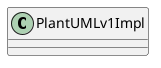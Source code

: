 @startuml
'Copyright 2020 Maarten Mulders
'
'Licensed under the Apache License, Version 2.0 (the "License");
'you may not use this file except in compliance with the License.
'You may obtain a copy of the License at
'
'   http://www.apache.org/licenses/LICENSE-2.0
'
'Unless required by applicable law or agreed to in writing, software
'distributed under the License is distributed on an "AS IS" BASIS,
'WITHOUT WARRANTIES OR CONDITIONS OF ANY KIND, either express or implied.
'See the License for the specific language governing permissions and
'limitations under the License.
class PlantUMLv1Impl {
}
@enduml